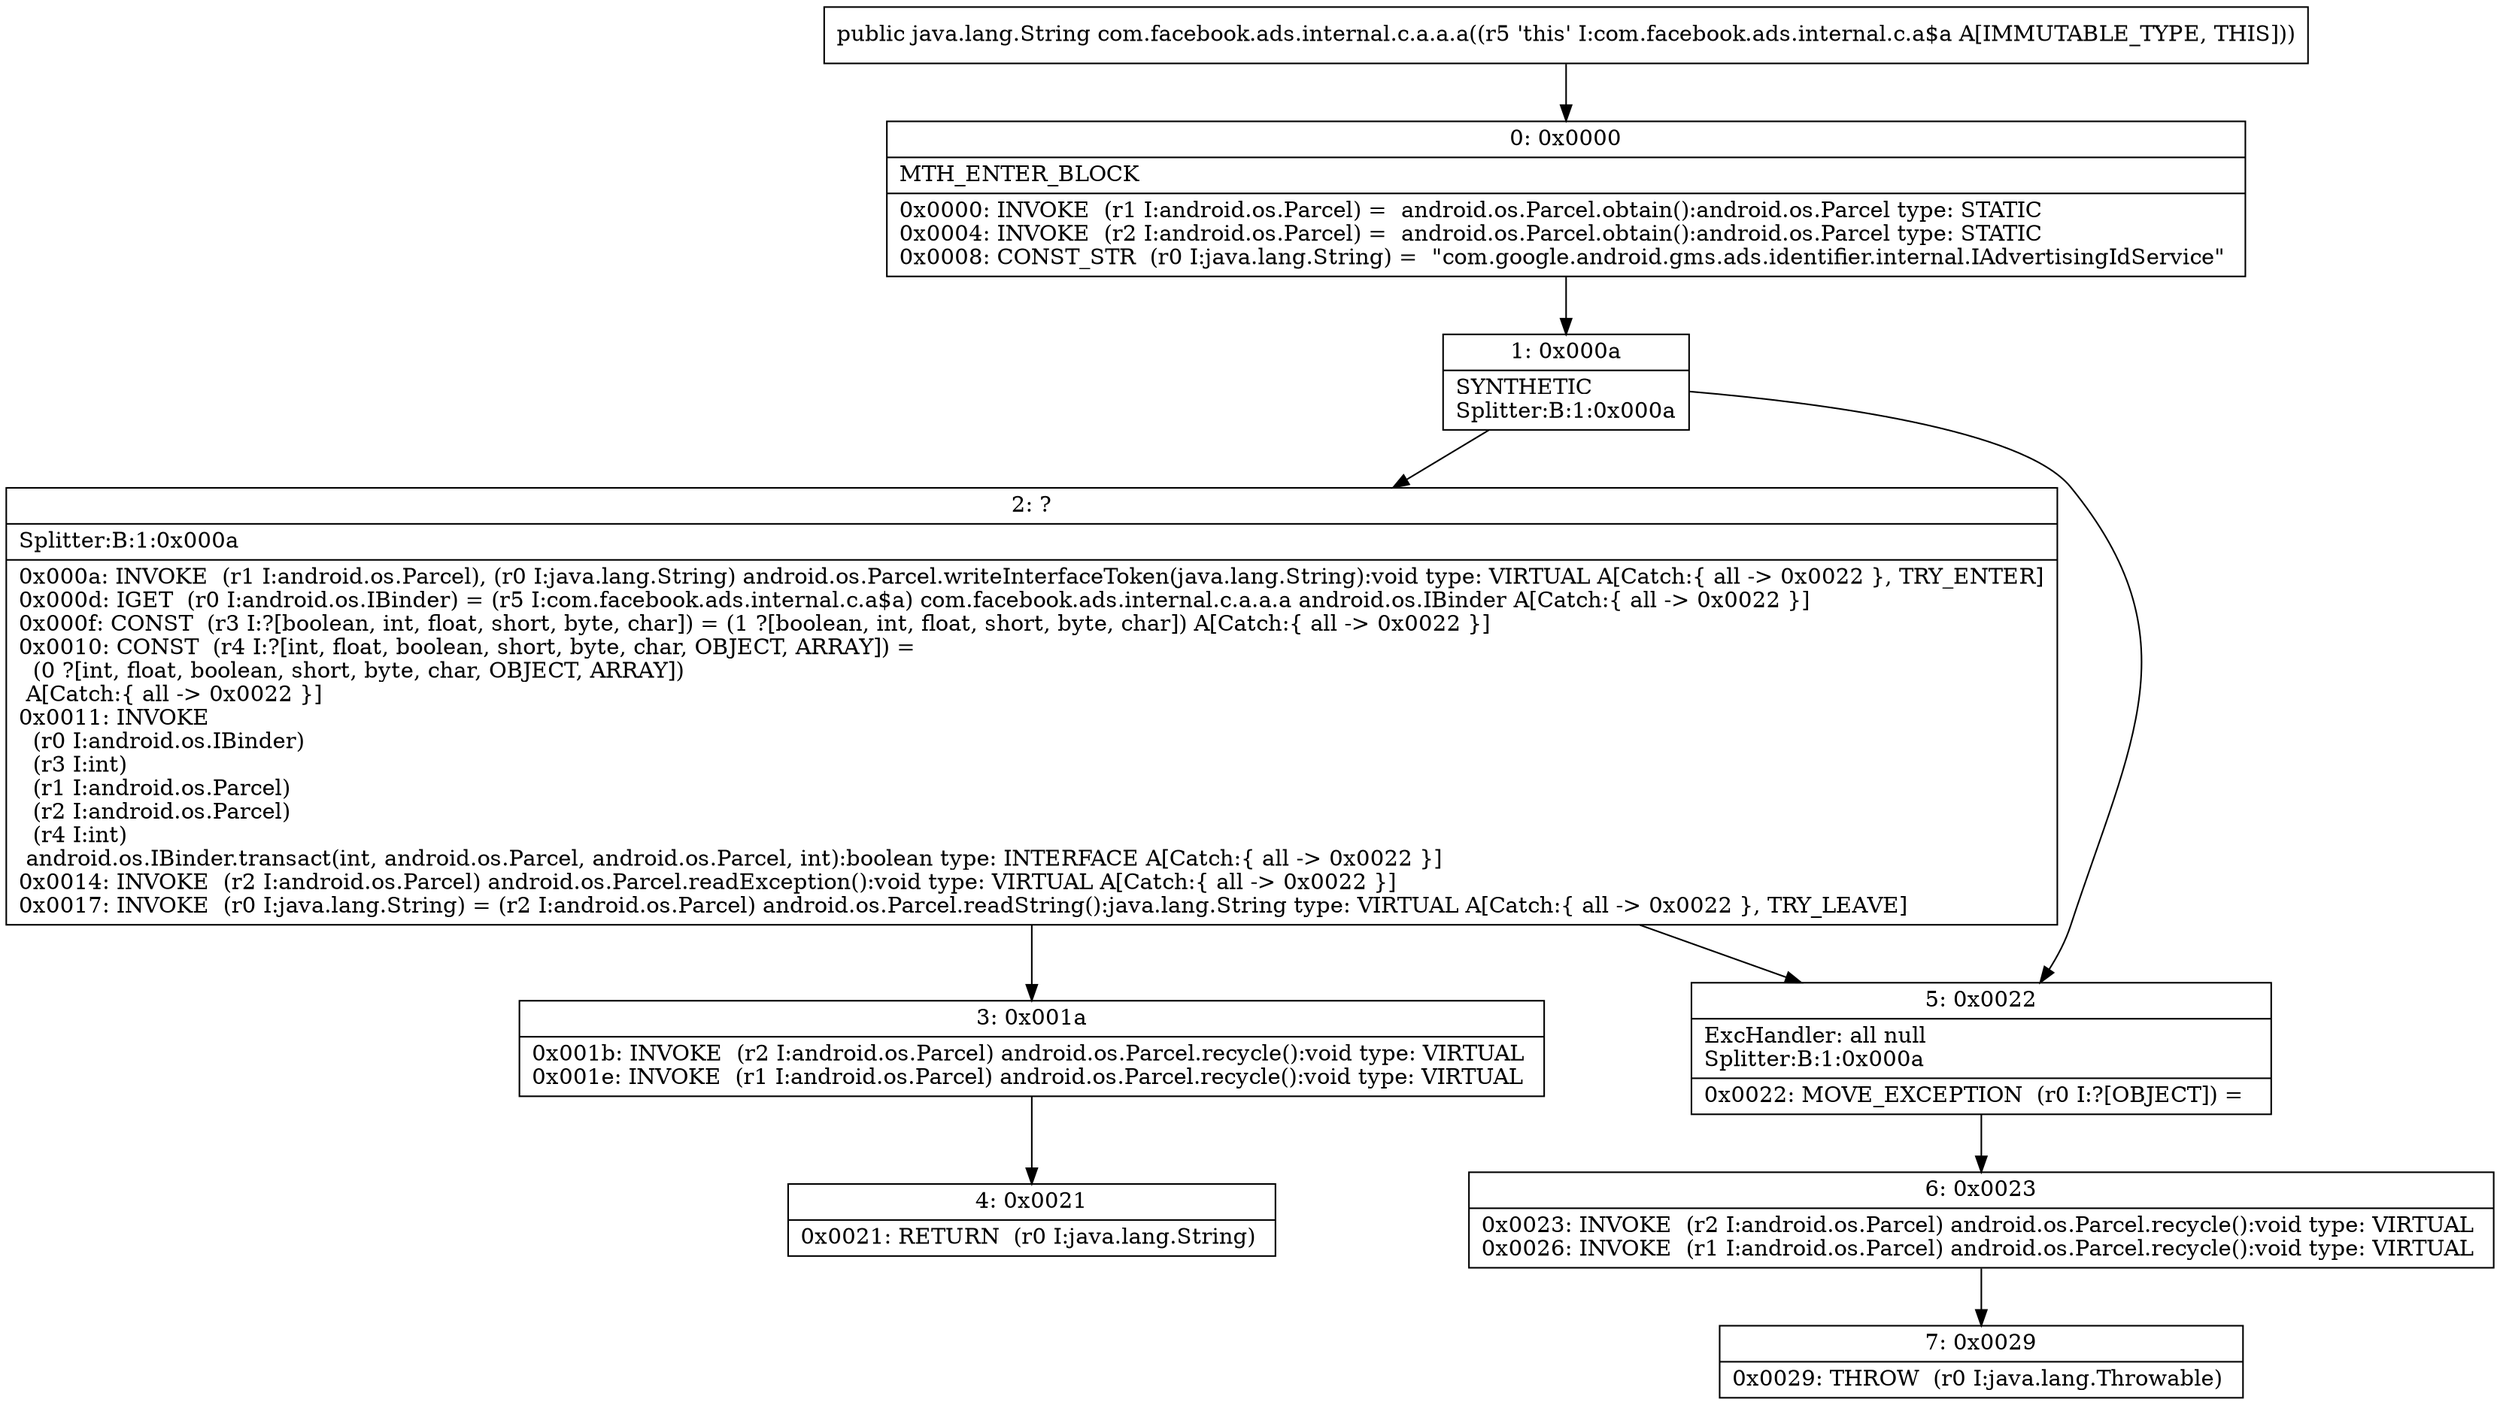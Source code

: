 digraph "CFG forcom.facebook.ads.internal.c.a.a.a()Ljava\/lang\/String;" {
Node_0 [shape=record,label="{0\:\ 0x0000|MTH_ENTER_BLOCK\l|0x0000: INVOKE  (r1 I:android.os.Parcel) =  android.os.Parcel.obtain():android.os.Parcel type: STATIC \l0x0004: INVOKE  (r2 I:android.os.Parcel) =  android.os.Parcel.obtain():android.os.Parcel type: STATIC \l0x0008: CONST_STR  (r0 I:java.lang.String) =  \"com.google.android.gms.ads.identifier.internal.IAdvertisingIdService\" \l}"];
Node_1 [shape=record,label="{1\:\ 0x000a|SYNTHETIC\lSplitter:B:1:0x000a\l}"];
Node_2 [shape=record,label="{2\:\ ?|Splitter:B:1:0x000a\l|0x000a: INVOKE  (r1 I:android.os.Parcel), (r0 I:java.lang.String) android.os.Parcel.writeInterfaceToken(java.lang.String):void type: VIRTUAL A[Catch:\{ all \-\> 0x0022 \}, TRY_ENTER]\l0x000d: IGET  (r0 I:android.os.IBinder) = (r5 I:com.facebook.ads.internal.c.a$a) com.facebook.ads.internal.c.a.a.a android.os.IBinder A[Catch:\{ all \-\> 0x0022 \}]\l0x000f: CONST  (r3 I:?[boolean, int, float, short, byte, char]) = (1 ?[boolean, int, float, short, byte, char]) A[Catch:\{ all \-\> 0x0022 \}]\l0x0010: CONST  (r4 I:?[int, float, boolean, short, byte, char, OBJECT, ARRAY]) = \l  (0 ?[int, float, boolean, short, byte, char, OBJECT, ARRAY])\l A[Catch:\{ all \-\> 0x0022 \}]\l0x0011: INVOKE  \l  (r0 I:android.os.IBinder)\l  (r3 I:int)\l  (r1 I:android.os.Parcel)\l  (r2 I:android.os.Parcel)\l  (r4 I:int)\l android.os.IBinder.transact(int, android.os.Parcel, android.os.Parcel, int):boolean type: INTERFACE A[Catch:\{ all \-\> 0x0022 \}]\l0x0014: INVOKE  (r2 I:android.os.Parcel) android.os.Parcel.readException():void type: VIRTUAL A[Catch:\{ all \-\> 0x0022 \}]\l0x0017: INVOKE  (r0 I:java.lang.String) = (r2 I:android.os.Parcel) android.os.Parcel.readString():java.lang.String type: VIRTUAL A[Catch:\{ all \-\> 0x0022 \}, TRY_LEAVE]\l}"];
Node_3 [shape=record,label="{3\:\ 0x001a|0x001b: INVOKE  (r2 I:android.os.Parcel) android.os.Parcel.recycle():void type: VIRTUAL \l0x001e: INVOKE  (r1 I:android.os.Parcel) android.os.Parcel.recycle():void type: VIRTUAL \l}"];
Node_4 [shape=record,label="{4\:\ 0x0021|0x0021: RETURN  (r0 I:java.lang.String) \l}"];
Node_5 [shape=record,label="{5\:\ 0x0022|ExcHandler: all null\lSplitter:B:1:0x000a\l|0x0022: MOVE_EXCEPTION  (r0 I:?[OBJECT]) =  \l}"];
Node_6 [shape=record,label="{6\:\ 0x0023|0x0023: INVOKE  (r2 I:android.os.Parcel) android.os.Parcel.recycle():void type: VIRTUAL \l0x0026: INVOKE  (r1 I:android.os.Parcel) android.os.Parcel.recycle():void type: VIRTUAL \l}"];
Node_7 [shape=record,label="{7\:\ 0x0029|0x0029: THROW  (r0 I:java.lang.Throwable) \l}"];
MethodNode[shape=record,label="{public java.lang.String com.facebook.ads.internal.c.a.a.a((r5 'this' I:com.facebook.ads.internal.c.a$a A[IMMUTABLE_TYPE, THIS])) }"];
MethodNode -> Node_0;
Node_0 -> Node_1;
Node_1 -> Node_2;
Node_1 -> Node_5;
Node_2 -> Node_3;
Node_2 -> Node_5;
Node_3 -> Node_4;
Node_5 -> Node_6;
Node_6 -> Node_7;
}

